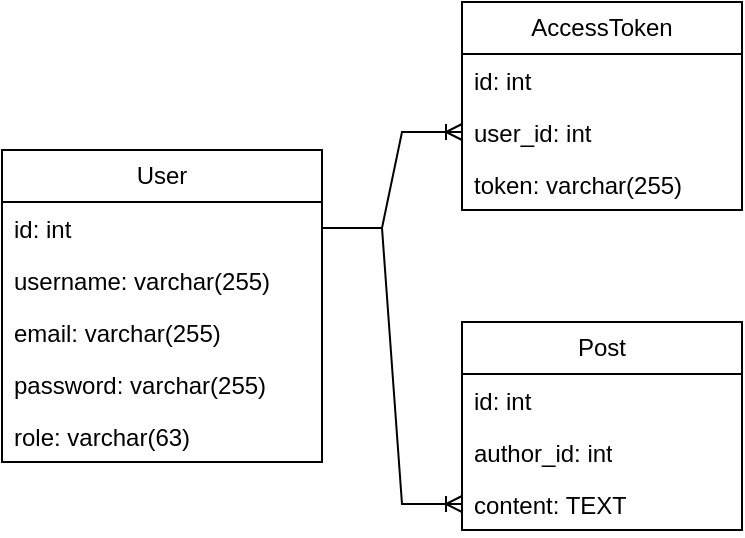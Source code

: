 <mxfile version="24.0.4" type="device">
  <diagram name="Страница — 1" id="jiXZ-dXS5dv020sUhXDm">
    <mxGraphModel dx="881" dy="444" grid="1" gridSize="10" guides="1" tooltips="1" connect="1" arrows="1" fold="1" page="1" pageScale="1" pageWidth="827" pageHeight="1169" math="0" shadow="0">
      <root>
        <mxCell id="0" />
        <mxCell id="1" parent="0" />
        <mxCell id="7hhunxCWpApMngT6ektv-1" value="User" style="swimlane;fontStyle=0;childLayout=stackLayout;horizontal=1;startSize=26;fillColor=none;horizontalStack=0;resizeParent=1;resizeParentMax=0;resizeLast=0;collapsible=1;marginBottom=0;whiteSpace=wrap;html=1;" parent="1" vertex="1">
          <mxGeometry x="60" y="264" width="160" height="156" as="geometry" />
        </mxCell>
        <mxCell id="7hhunxCWpApMngT6ektv-2" value="id: int&amp;nbsp;" style="text;strokeColor=none;fillColor=none;align=left;verticalAlign=top;spacingLeft=4;spacingRight=4;overflow=hidden;rotatable=0;points=[[0,0.5],[1,0.5]];portConstraint=eastwest;whiteSpace=wrap;html=1;" parent="7hhunxCWpApMngT6ektv-1" vertex="1">
          <mxGeometry y="26" width="160" height="26" as="geometry" />
        </mxCell>
        <mxCell id="7hhunxCWpApMngT6ektv-3" value="username: varchar(255)" style="text;strokeColor=none;fillColor=none;align=left;verticalAlign=top;spacingLeft=4;spacingRight=4;overflow=hidden;rotatable=0;points=[[0,0.5],[1,0.5]];portConstraint=eastwest;whiteSpace=wrap;html=1;" parent="7hhunxCWpApMngT6ektv-1" vertex="1">
          <mxGeometry y="52" width="160" height="26" as="geometry" />
        </mxCell>
        <mxCell id="7hhunxCWpApMngT6ektv-4" value="email: varchar(255)" style="text;strokeColor=none;fillColor=none;align=left;verticalAlign=top;spacingLeft=4;spacingRight=4;overflow=hidden;rotatable=0;points=[[0,0.5],[1,0.5]];portConstraint=eastwest;whiteSpace=wrap;html=1;" parent="7hhunxCWpApMngT6ektv-1" vertex="1">
          <mxGeometry y="78" width="160" height="26" as="geometry" />
        </mxCell>
        <mxCell id="7hhunxCWpApMngT6ektv-5" value="password: varchar(255)" style="text;strokeColor=none;fillColor=none;align=left;verticalAlign=top;spacingLeft=4;spacingRight=4;overflow=hidden;rotatable=0;points=[[0,0.5],[1,0.5]];portConstraint=eastwest;whiteSpace=wrap;html=1;" parent="7hhunxCWpApMngT6ektv-1" vertex="1">
          <mxGeometry y="104" width="160" height="26" as="geometry" />
        </mxCell>
        <mxCell id="2D74rY1k_8An4-M5aEN7-3" value="role: varchar(63)" style="text;strokeColor=none;fillColor=none;align=left;verticalAlign=top;spacingLeft=4;spacingRight=4;overflow=hidden;rotatable=0;points=[[0,0.5],[1,0.5]];portConstraint=eastwest;whiteSpace=wrap;html=1;" vertex="1" parent="7hhunxCWpApMngT6ektv-1">
          <mxGeometry y="130" width="160" height="26" as="geometry" />
        </mxCell>
        <mxCell id="7hhunxCWpApMngT6ektv-6" value="AccessToken" style="swimlane;fontStyle=0;childLayout=stackLayout;horizontal=1;startSize=26;fillColor=none;horizontalStack=0;resizeParent=1;resizeParentMax=0;resizeLast=0;collapsible=1;marginBottom=0;whiteSpace=wrap;html=1;" parent="1" vertex="1">
          <mxGeometry x="290" y="190" width="140" height="104" as="geometry" />
        </mxCell>
        <mxCell id="7hhunxCWpApMngT6ektv-7" value="id: int" style="text;strokeColor=none;fillColor=none;align=left;verticalAlign=top;spacingLeft=4;spacingRight=4;overflow=hidden;rotatable=0;points=[[0,0.5],[1,0.5]];portConstraint=eastwest;whiteSpace=wrap;html=1;" parent="7hhunxCWpApMngT6ektv-6" vertex="1">
          <mxGeometry y="26" width="140" height="26" as="geometry" />
        </mxCell>
        <mxCell id="7hhunxCWpApMngT6ektv-8" value="user_id: int" style="text;strokeColor=none;fillColor=none;align=left;verticalAlign=top;spacingLeft=4;spacingRight=4;overflow=hidden;rotatable=0;points=[[0,0.5],[1,0.5]];portConstraint=eastwest;whiteSpace=wrap;html=1;" parent="7hhunxCWpApMngT6ektv-6" vertex="1">
          <mxGeometry y="52" width="140" height="26" as="geometry" />
        </mxCell>
        <mxCell id="7hhunxCWpApMngT6ektv-9" value="token: varchar(255)" style="text;strokeColor=none;fillColor=none;align=left;verticalAlign=top;spacingLeft=4;spacingRight=4;overflow=hidden;rotatable=0;points=[[0,0.5],[1,0.5]];portConstraint=eastwest;whiteSpace=wrap;html=1;" parent="7hhunxCWpApMngT6ektv-6" vertex="1">
          <mxGeometry y="78" width="140" height="26" as="geometry" />
        </mxCell>
        <mxCell id="7hhunxCWpApMngT6ektv-11" value="Post" style="swimlane;fontStyle=0;childLayout=stackLayout;horizontal=1;startSize=26;fillColor=none;horizontalStack=0;resizeParent=1;resizeParentMax=0;resizeLast=0;collapsible=1;marginBottom=0;whiteSpace=wrap;html=1;" parent="1" vertex="1">
          <mxGeometry x="290" y="350" width="140" height="104" as="geometry" />
        </mxCell>
        <mxCell id="7hhunxCWpApMngT6ektv-12" value="id: int" style="text;strokeColor=none;fillColor=none;align=left;verticalAlign=top;spacingLeft=4;spacingRight=4;overflow=hidden;rotatable=0;points=[[0,0.5],[1,0.5]];portConstraint=eastwest;whiteSpace=wrap;html=1;" parent="7hhunxCWpApMngT6ektv-11" vertex="1">
          <mxGeometry y="26" width="140" height="26" as="geometry" />
        </mxCell>
        <mxCell id="7hhunxCWpApMngT6ektv-13" value="author_id: int" style="text;strokeColor=none;fillColor=none;align=left;verticalAlign=top;spacingLeft=4;spacingRight=4;overflow=hidden;rotatable=0;points=[[0,0.5],[1,0.5]];portConstraint=eastwest;whiteSpace=wrap;html=1;" parent="7hhunxCWpApMngT6ektv-11" vertex="1">
          <mxGeometry y="52" width="140" height="26" as="geometry" />
        </mxCell>
        <mxCell id="7hhunxCWpApMngT6ektv-14" value="content: TEXT" style="text;strokeColor=none;fillColor=none;align=left;verticalAlign=top;spacingLeft=4;spacingRight=4;overflow=hidden;rotatable=0;points=[[0,0.5],[1,0.5]];portConstraint=eastwest;whiteSpace=wrap;html=1;" parent="7hhunxCWpApMngT6ektv-11" vertex="1">
          <mxGeometry y="78" width="140" height="26" as="geometry" />
        </mxCell>
        <mxCell id="2D74rY1k_8An4-M5aEN7-1" value="" style="edgeStyle=entityRelationEdgeStyle;fontSize=12;html=1;endArrow=ERoneToMany;rounded=0;" edge="1" parent="1" source="7hhunxCWpApMngT6ektv-2" target="7hhunxCWpApMngT6ektv-8">
          <mxGeometry width="100" height="100" relative="1" as="geometry">
            <mxPoint x="360" y="480" as="sourcePoint" />
            <mxPoint x="460" y="380" as="targetPoint" />
          </mxGeometry>
        </mxCell>
        <mxCell id="2D74rY1k_8An4-M5aEN7-2" value="" style="edgeStyle=entityRelationEdgeStyle;fontSize=12;html=1;endArrow=ERoneToMany;rounded=0;" edge="1" parent="1" source="7hhunxCWpApMngT6ektv-2" target="7hhunxCWpApMngT6ektv-14">
          <mxGeometry width="100" height="100" relative="1" as="geometry">
            <mxPoint x="360" y="480" as="sourcePoint" />
            <mxPoint x="460" y="380" as="targetPoint" />
          </mxGeometry>
        </mxCell>
      </root>
    </mxGraphModel>
  </diagram>
</mxfile>
